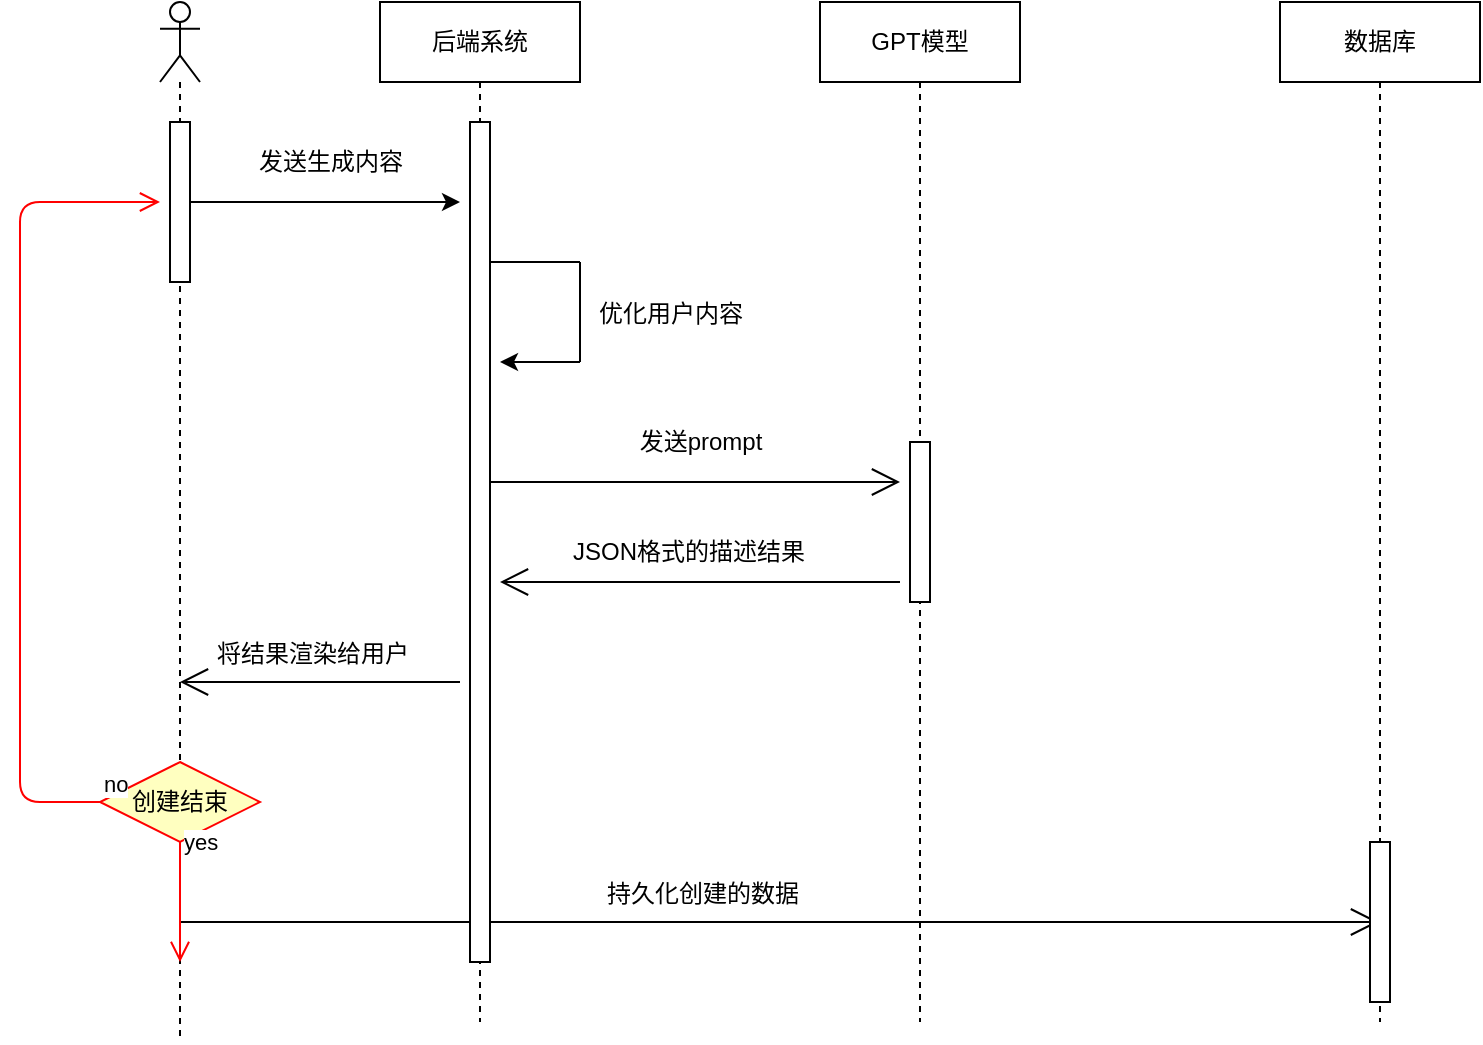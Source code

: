 <mxfile version="12.9.3" type="device"><diagram name="Page-1" id="13e1069c-82ec-6db2-03f1-153e76fe0fe0"><mxGraphModel dx="1024" dy="632" grid="1" gridSize="10" guides="1" tooltips="1" connect="1" arrows="1" fold="1" page="1" pageScale="1" pageWidth="1100" pageHeight="850" background="#ffffff" math="0" shadow="0"><root><mxCell id="0"/><mxCell id="1" parent="0"/><mxCell id="LiJdiSs7I7xgeZF7xF7G-5" value="" style="shape=umlLifeline;participant=umlActor;perimeter=lifelinePerimeter;whiteSpace=wrap;html=1;container=1;collapsible=0;recursiveResize=0;verticalAlign=top;spacingTop=36;labelBackgroundColor=#ffffff;outlineConnect=0;" vertex="1" parent="1"><mxGeometry x="90" y="10" width="20" height="520" as="geometry"/></mxCell><mxCell id="LiJdiSs7I7xgeZF7xF7G-6" value="" style="html=1;points=[];perimeter=orthogonalPerimeter;" vertex="1" parent="LiJdiSs7I7xgeZF7xF7G-5"><mxGeometry x="5" y="60" width="10" height="80" as="geometry"/></mxCell><mxCell id="LiJdiSs7I7xgeZF7xF7G-51" value="" style="endArrow=open;endFill=1;endSize=12;html=1;strokeColor=#000000;" edge="1" parent="LiJdiSs7I7xgeZF7xF7G-5" target="LiJdiSs7I7xgeZF7xF7G-42"><mxGeometry width="160" relative="1" as="geometry"><mxPoint x="10" y="460" as="sourcePoint"/><mxPoint x="170" y="460" as="targetPoint"/></mxGeometry></mxCell><mxCell id="LiJdiSs7I7xgeZF7xF7G-15" value="发送生成内容" style="text;html=1;align=center;verticalAlign=middle;resizable=0;points=[];autosize=1;" vertex="1" parent="1"><mxGeometry x="130" y="80" width="90" height="20" as="geometry"/></mxCell><mxCell id="LiJdiSs7I7xgeZF7xF7G-14" value="" style="edgeStyle=orthogonalEdgeStyle;rounded=0;orthogonalLoop=1;jettySize=auto;html=1;" edge="1" parent="1" source="LiJdiSs7I7xgeZF7xF7G-6"><mxGeometry relative="1" as="geometry"><mxPoint x="240" y="110" as="targetPoint"/></mxGeometry></mxCell><mxCell id="LiJdiSs7I7xgeZF7xF7G-18" value="后端系统" style="shape=umlLifeline;perimeter=lifelinePerimeter;whiteSpace=wrap;html=1;container=1;collapsible=0;recursiveResize=0;outlineConnect=0;" vertex="1" parent="1"><mxGeometry x="200" y="10" width="100" height="510" as="geometry"/></mxCell><mxCell id="LiJdiSs7I7xgeZF7xF7G-24" value="" style="html=1;points=[];perimeter=orthogonalPerimeter;" vertex="1" parent="LiJdiSs7I7xgeZF7xF7G-18"><mxGeometry x="45" y="60" width="10" height="420" as="geometry"/></mxCell><mxCell id="LiJdiSs7I7xgeZF7xF7G-19" value="GPT模型" style="shape=umlLifeline;perimeter=lifelinePerimeter;whiteSpace=wrap;html=1;container=1;collapsible=0;recursiveResize=0;outlineConnect=0;" vertex="1" parent="1"><mxGeometry x="420" y="10" width="100" height="510" as="geometry"/></mxCell><mxCell id="LiJdiSs7I7xgeZF7xF7G-27" value="" style="html=1;points=[];perimeter=orthogonalPerimeter;" vertex="1" parent="LiJdiSs7I7xgeZF7xF7G-19"><mxGeometry x="45" y="220" width="10" height="80" as="geometry"/></mxCell><mxCell id="LiJdiSs7I7xgeZF7xF7G-26" value="" style="endArrow=open;endFill=1;endSize=12;html=1;" edge="1" parent="1"><mxGeometry width="160" relative="1" as="geometry"><mxPoint x="255" y="250" as="sourcePoint"/><mxPoint x="460" y="250" as="targetPoint"/></mxGeometry></mxCell><mxCell id="LiJdiSs7I7xgeZF7xF7G-28" value="发送prompt" style="text;html=1;align=center;verticalAlign=middle;resizable=0;points=[];autosize=1;" vertex="1" parent="1"><mxGeometry x="320" y="220" width="80" height="20" as="geometry"/></mxCell><mxCell id="LiJdiSs7I7xgeZF7xF7G-36" value="" style="endArrow=none;html=1;strokeColor=#000000;" edge="1" parent="1"><mxGeometry width="50" height="50" relative="1" as="geometry"><mxPoint x="255" y="140" as="sourcePoint"/><mxPoint x="300" y="140" as="targetPoint"/></mxGeometry></mxCell><mxCell id="LiJdiSs7I7xgeZF7xF7G-37" value="" style="endArrow=none;html=1;strokeColor=#000000;" edge="1" parent="1"><mxGeometry width="50" height="50" relative="1" as="geometry"><mxPoint x="300" y="190" as="sourcePoint"/><mxPoint x="300" y="140" as="targetPoint"/><Array as="points"><mxPoint x="300" y="180"/></Array></mxGeometry></mxCell><mxCell id="LiJdiSs7I7xgeZF7xF7G-38" value="" style="endArrow=classic;html=1;strokeColor=#000000;" edge="1" parent="1"><mxGeometry width="50" height="50" relative="1" as="geometry"><mxPoint x="300" y="190" as="sourcePoint"/><mxPoint x="260" y="190" as="targetPoint"/></mxGeometry></mxCell><mxCell id="LiJdiSs7I7xgeZF7xF7G-39" value="优化用户内容" style="text;html=1;align=center;verticalAlign=middle;resizable=0;points=[];autosize=1;" vertex="1" parent="1"><mxGeometry x="300" y="156" width="90" height="20" as="geometry"/></mxCell><mxCell id="LiJdiSs7I7xgeZF7xF7G-40" value="" style="endArrow=open;endFill=1;endSize=12;html=1;strokeColor=#000000;" edge="1" parent="1"><mxGeometry width="160" relative="1" as="geometry"><mxPoint x="460" y="300" as="sourcePoint"/><mxPoint x="260" y="300" as="targetPoint"/><Array as="points"><mxPoint x="400" y="300"/></Array></mxGeometry></mxCell><mxCell id="LiJdiSs7I7xgeZF7xF7G-41" value="JSON格式的描述结果" style="text;html=1;align=center;verticalAlign=middle;resizable=0;points=[];autosize=1;" vertex="1" parent="1"><mxGeometry x="289" y="275" width="130" height="20" as="geometry"/></mxCell><mxCell id="LiJdiSs7I7xgeZF7xF7G-42" value="数据库" style="shape=umlLifeline;perimeter=lifelinePerimeter;whiteSpace=wrap;html=1;container=1;collapsible=0;recursiveResize=0;outlineConnect=0;" vertex="1" parent="1"><mxGeometry x="650" y="10" width="100" height="510" as="geometry"/></mxCell><mxCell id="LiJdiSs7I7xgeZF7xF7G-43" value="" style="html=1;points=[];perimeter=orthogonalPerimeter;" vertex="1" parent="LiJdiSs7I7xgeZF7xF7G-42"><mxGeometry x="45" y="420" width="10" height="80" as="geometry"/></mxCell><mxCell id="LiJdiSs7I7xgeZF7xF7G-46" value="" style="endArrow=open;endFill=1;endSize=12;html=1;strokeColor=#000000;" edge="1" parent="1" target="LiJdiSs7I7xgeZF7xF7G-5"><mxGeometry width="160" relative="1" as="geometry"><mxPoint x="240" y="350" as="sourcePoint"/><mxPoint x="260" y="380" as="targetPoint"/><Array as="points"><mxPoint x="160" y="350"/></Array></mxGeometry></mxCell><mxCell id="LiJdiSs7I7xgeZF7xF7G-47" value="将结果渲染给用户" style="text;html=1;align=center;verticalAlign=middle;resizable=0;points=[];autosize=1;" vertex="1" parent="1"><mxGeometry x="111" y="326" width="110" height="20" as="geometry"/></mxCell><mxCell id="LiJdiSs7I7xgeZF7xF7G-48" value="创建结束" style="rhombus;whiteSpace=wrap;html=1;fillColor=#ffffc0;strokeColor=#ff0000;" vertex="1" parent="1"><mxGeometry x="60" y="390" width="80" height="40" as="geometry"/></mxCell><mxCell id="LiJdiSs7I7xgeZF7xF7G-49" value="no" style="edgeStyle=orthogonalEdgeStyle;html=1;align=left;verticalAlign=bottom;endArrow=open;endSize=8;strokeColor=#ff0000;" edge="1" source="LiJdiSs7I7xgeZF7xF7G-48" parent="1"><mxGeometry x="-1" relative="1" as="geometry"><mxPoint x="90" y="110" as="targetPoint"/><Array as="points"><mxPoint x="20" y="410"/></Array></mxGeometry></mxCell><mxCell id="LiJdiSs7I7xgeZF7xF7G-50" value="yes" style="endArrow=open;endFill=1;endSize=8;html=1;fontFamily=Helvetica;fontSize=11;fontColor=#000000;align=left;strokeColor=#ff0000;edgeStyle=orthogonalEdgeStyle;" edge="1" source="LiJdiSs7I7xgeZF7xF7G-48" parent="1"><mxGeometry x="-1" relative="1" as="geometry"><mxPoint x="100" y="490" as="targetPoint"/></mxGeometry></mxCell><mxCell id="LiJdiSs7I7xgeZF7xF7G-52" value="持久化创建的数据&lt;br&gt;" style="text;html=1;align=center;verticalAlign=middle;resizable=0;points=[];autosize=1;" vertex="1" parent="1"><mxGeometry x="306" y="446" width="110" height="20" as="geometry"/></mxCell></root></mxGraphModel></diagram></mxfile>